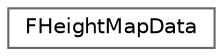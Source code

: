 digraph "类继承关系图"
{
 // INTERACTIVE_SVG=YES
 // LATEX_PDF_SIZE
  bgcolor="transparent";
  edge [fontname=Helvetica,fontsize=10,labelfontname=Helvetica,labelfontsize=10];
  node [fontname=Helvetica,fontsize=10,shape=box,height=0.2,width=0.4];
  rankdir="LR";
  Node0 [id="Node000000",label="FHeightMapData",height=0.2,width=0.4,color="grey40", fillcolor="white", style="filled",URL="$d7/d20/structFHeightMapData.html",tooltip=" "];
}
